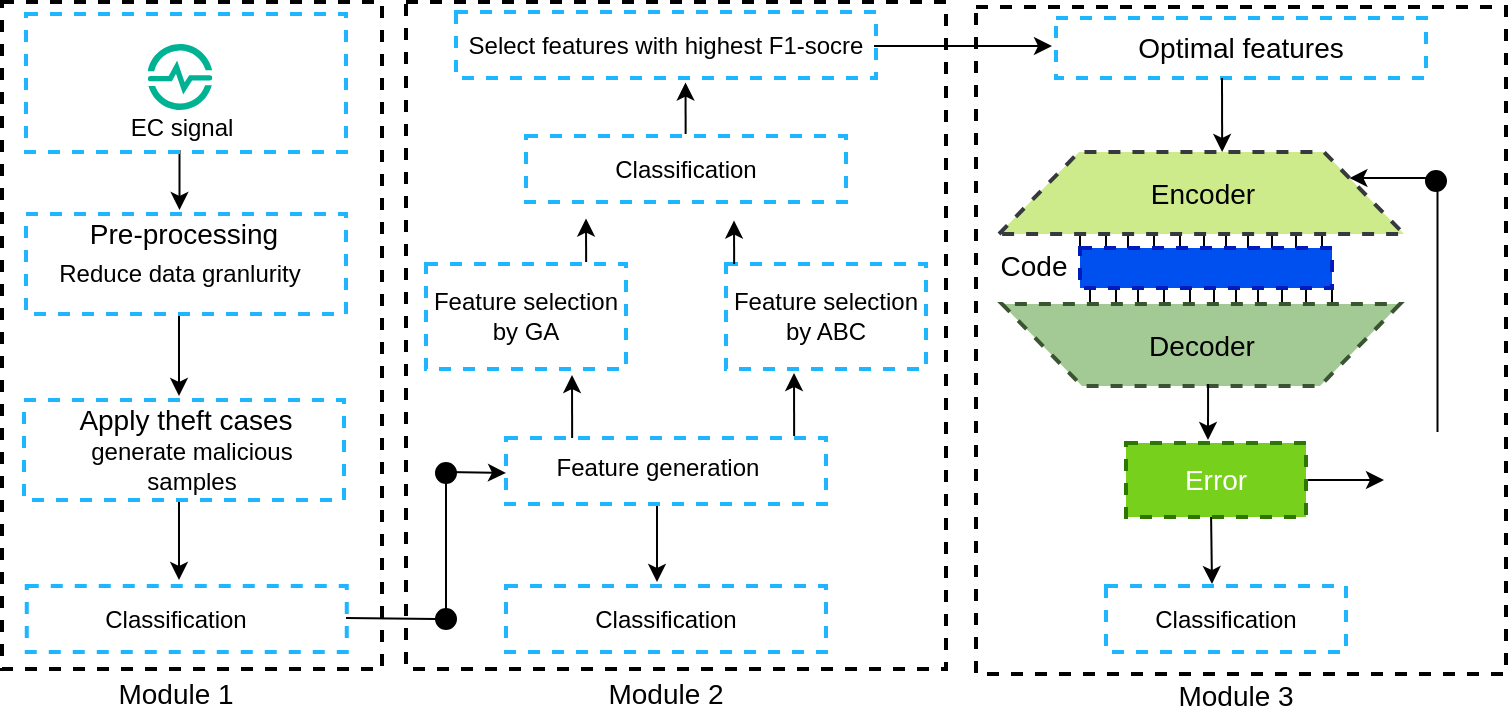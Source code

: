 <mxfile version="14.7.2" type="github">
  <diagram id="WFFXcrMp-PiCFahsQSqo" name="Page-1">
    <mxGraphModel dx="1718" dy="482" grid="1" gridSize="10" guides="1" tooltips="1" connect="1" arrows="1" fold="1" page="1" pageScale="1" pageWidth="850" pageHeight="1100" math="1" shadow="0">
      <root>
        <mxCell id="0" />
        <mxCell id="1" parent="0" />
        <mxCell id="zxuzrYDHCOBBWx1caKwt-47" value="" style="rounded=0;whiteSpace=wrap;html=1;strokeWidth=2;fillColor=none;dashed=1;" vertex="1" parent="1">
          <mxGeometry x="485" y="7.5" width="265" height="333.5" as="geometry" />
        </mxCell>
        <mxCell id="zxuzrYDHCOBBWx1caKwt-96" value="" style="group" vertex="1" connectable="0" parent="1">
          <mxGeometry x="537" y="119.016" width="121.007" height="10.984" as="geometry" />
        </mxCell>
        <mxCell id="zxuzrYDHCOBBWx1caKwt-95" value="" style="endArrow=none;html=1;entryX=0.363;entryY=0.976;entryDx=0;entryDy=0;entryPerimeter=0;" edge="1" parent="zxuzrYDHCOBBWx1caKwt-96">
          <mxGeometry width="50" height="50" relative="1" as="geometry">
            <mxPoint y="9.984" as="sourcePoint" />
            <mxPoint x="0.007" y="1.0" as="targetPoint" />
          </mxGeometry>
        </mxCell>
        <mxCell id="zxuzrYDHCOBBWx1caKwt-94" value="" style="endArrow=none;html=1;entryX=0.363;entryY=0.976;entryDx=0;entryDy=0;entryPerimeter=0;" edge="1" parent="zxuzrYDHCOBBWx1caKwt-96">
          <mxGeometry width="50" height="50" relative="1" as="geometry">
            <mxPoint x="13" y="9.984" as="sourcePoint" />
            <mxPoint x="13.007" y="1.0" as="targetPoint" />
          </mxGeometry>
        </mxCell>
        <mxCell id="zxuzrYDHCOBBWx1caKwt-93" value="" style="endArrow=none;html=1;entryX=0.363;entryY=0.976;entryDx=0;entryDy=0;entryPerimeter=0;" edge="1" parent="zxuzrYDHCOBBWx1caKwt-96">
          <mxGeometry width="50" height="50" relative="1" as="geometry">
            <mxPoint x="24" y="9.984" as="sourcePoint" />
            <mxPoint x="24.007" y="1.0" as="targetPoint" />
          </mxGeometry>
        </mxCell>
        <mxCell id="zxuzrYDHCOBBWx1caKwt-92" value="" style="endArrow=none;html=1;entryX=0.363;entryY=0.976;entryDx=0;entryDy=0;entryPerimeter=0;" edge="1" parent="zxuzrYDHCOBBWx1caKwt-96">
          <mxGeometry width="50" height="50" relative="1" as="geometry">
            <mxPoint x="121" y="10.984" as="sourcePoint" />
            <mxPoint x="121.007" y="2.0" as="targetPoint" />
          </mxGeometry>
        </mxCell>
        <mxCell id="zxuzrYDHCOBBWx1caKwt-91" value="" style="endArrow=none;html=1;entryX=0.363;entryY=0.976;entryDx=0;entryDy=0;entryPerimeter=0;" edge="1" parent="zxuzrYDHCOBBWx1caKwt-96">
          <mxGeometry width="50" height="50" relative="1" as="geometry">
            <mxPoint x="108" y="10.984" as="sourcePoint" />
            <mxPoint x="108.007" y="2.0" as="targetPoint" />
          </mxGeometry>
        </mxCell>
        <mxCell id="zxuzrYDHCOBBWx1caKwt-90" value="" style="endArrow=none;html=1;entryX=0.363;entryY=0.976;entryDx=0;entryDy=0;entryPerimeter=0;" edge="1" parent="zxuzrYDHCOBBWx1caKwt-96">
          <mxGeometry width="50" height="50" relative="1" as="geometry">
            <mxPoint x="96" y="9.984" as="sourcePoint" />
            <mxPoint x="96.007" y="1.0" as="targetPoint" />
          </mxGeometry>
        </mxCell>
        <mxCell id="zxuzrYDHCOBBWx1caKwt-89" value="" style="endArrow=none;html=1;entryX=0.363;entryY=0.976;entryDx=0;entryDy=0;entryPerimeter=0;" edge="1" parent="zxuzrYDHCOBBWx1caKwt-96">
          <mxGeometry width="50" height="50" relative="1" as="geometry">
            <mxPoint x="84" y="9.984" as="sourcePoint" />
            <mxPoint x="84.007" y="1.0" as="targetPoint" />
          </mxGeometry>
        </mxCell>
        <mxCell id="zxuzrYDHCOBBWx1caKwt-88" value="" style="endArrow=none;html=1;entryX=0.363;entryY=0.976;entryDx=0;entryDy=0;entryPerimeter=0;" edge="1" parent="zxuzrYDHCOBBWx1caKwt-96">
          <mxGeometry width="50" height="50" relative="1" as="geometry">
            <mxPoint x="73" y="9.984" as="sourcePoint" />
            <mxPoint x="73.007" y="1.0" as="targetPoint" />
          </mxGeometry>
        </mxCell>
        <mxCell id="zxuzrYDHCOBBWx1caKwt-86" value="" style="endArrow=none;html=1;entryX=0.363;entryY=0.976;entryDx=0;entryDy=0;entryPerimeter=0;" edge="1" parent="zxuzrYDHCOBBWx1caKwt-96">
          <mxGeometry width="50" height="50" relative="1" as="geometry">
            <mxPoint x="62" y="9.984" as="sourcePoint" />
            <mxPoint x="62.007" y="1" as="targetPoint" />
          </mxGeometry>
        </mxCell>
        <mxCell id="zxuzrYDHCOBBWx1caKwt-85" value="" style="endArrow=none;html=1;entryX=0.363;entryY=0.976;entryDx=0;entryDy=0;entryPerimeter=0;" edge="1" parent="zxuzrYDHCOBBWx1caKwt-96">
          <mxGeometry width="50" height="50" relative="1" as="geometry">
            <mxPoint x="50" y="8.984" as="sourcePoint" />
            <mxPoint x="50.007" as="targetPoint" />
          </mxGeometry>
        </mxCell>
        <mxCell id="zxuzrYDHCOBBWx1caKwt-83" value="" style="endArrow=none;html=1;entryX=0.363;entryY=0.976;entryDx=0;entryDy=0;entryPerimeter=0;" edge="1" parent="zxuzrYDHCOBBWx1caKwt-96">
          <mxGeometry width="50" height="50" relative="1" as="geometry">
            <mxPoint x="37" y="9.984" as="sourcePoint" />
            <mxPoint x="37.007" y="1" as="targetPoint" />
          </mxGeometry>
        </mxCell>
        <mxCell id="zxuzrYDHCOBBWx1caKwt-97" value="" style="group" vertex="1" connectable="0" parent="1">
          <mxGeometry x="542" y="147.016" width="121.007" height="10.984" as="geometry" />
        </mxCell>
        <mxCell id="zxuzrYDHCOBBWx1caKwt-98" value="" style="endArrow=none;html=1;entryX=0.363;entryY=0.976;entryDx=0;entryDy=0;entryPerimeter=0;" edge="1" parent="zxuzrYDHCOBBWx1caKwt-97">
          <mxGeometry width="50" height="50" relative="1" as="geometry">
            <mxPoint y="9.984" as="sourcePoint" />
            <mxPoint x="0.007" y="1.0" as="targetPoint" />
          </mxGeometry>
        </mxCell>
        <mxCell id="zxuzrYDHCOBBWx1caKwt-99" value="" style="endArrow=none;html=1;entryX=0.363;entryY=0.976;entryDx=0;entryDy=0;entryPerimeter=0;" edge="1" parent="zxuzrYDHCOBBWx1caKwt-97">
          <mxGeometry width="50" height="50" relative="1" as="geometry">
            <mxPoint x="13" y="9.984" as="sourcePoint" />
            <mxPoint x="13.007" y="1.0" as="targetPoint" />
          </mxGeometry>
        </mxCell>
        <mxCell id="zxuzrYDHCOBBWx1caKwt-100" value="" style="endArrow=none;html=1;entryX=0.363;entryY=0.976;entryDx=0;entryDy=0;entryPerimeter=0;" edge="1" parent="zxuzrYDHCOBBWx1caKwt-97">
          <mxGeometry width="50" height="50" relative="1" as="geometry">
            <mxPoint x="24" y="9.984" as="sourcePoint" />
            <mxPoint x="24.007" y="1.0" as="targetPoint" />
          </mxGeometry>
        </mxCell>
        <mxCell id="zxuzrYDHCOBBWx1caKwt-101" value="" style="endArrow=none;html=1;entryX=0.363;entryY=0.976;entryDx=0;entryDy=0;entryPerimeter=0;" edge="1" parent="zxuzrYDHCOBBWx1caKwt-97">
          <mxGeometry width="50" height="50" relative="1" as="geometry">
            <mxPoint x="121" y="10.984" as="sourcePoint" />
            <mxPoint x="121.007" y="2.0" as="targetPoint" />
          </mxGeometry>
        </mxCell>
        <mxCell id="zxuzrYDHCOBBWx1caKwt-102" value="" style="endArrow=none;html=1;entryX=0.363;entryY=0.976;entryDx=0;entryDy=0;entryPerimeter=0;" edge="1" parent="zxuzrYDHCOBBWx1caKwt-97">
          <mxGeometry width="50" height="50" relative="1" as="geometry">
            <mxPoint x="108" y="10.984" as="sourcePoint" />
            <mxPoint x="108.007" y="2.0" as="targetPoint" />
          </mxGeometry>
        </mxCell>
        <mxCell id="zxuzrYDHCOBBWx1caKwt-103" value="" style="endArrow=none;html=1;entryX=0.363;entryY=0.976;entryDx=0;entryDy=0;entryPerimeter=0;" edge="1" parent="zxuzrYDHCOBBWx1caKwt-97">
          <mxGeometry width="50" height="50" relative="1" as="geometry">
            <mxPoint x="96" y="9.984" as="sourcePoint" />
            <mxPoint x="96.007" y="1.0" as="targetPoint" />
          </mxGeometry>
        </mxCell>
        <mxCell id="zxuzrYDHCOBBWx1caKwt-104" value="" style="endArrow=none;html=1;entryX=0.363;entryY=0.976;entryDx=0;entryDy=0;entryPerimeter=0;" edge="1" parent="zxuzrYDHCOBBWx1caKwt-97">
          <mxGeometry width="50" height="50" relative="1" as="geometry">
            <mxPoint x="84" y="9.984" as="sourcePoint" />
            <mxPoint x="84.007" y="1.0" as="targetPoint" />
          </mxGeometry>
        </mxCell>
        <mxCell id="zxuzrYDHCOBBWx1caKwt-105" value="" style="endArrow=none;html=1;entryX=0.363;entryY=0.976;entryDx=0;entryDy=0;entryPerimeter=0;" edge="1" parent="zxuzrYDHCOBBWx1caKwt-97">
          <mxGeometry width="50" height="50" relative="1" as="geometry">
            <mxPoint x="73" y="9.984" as="sourcePoint" />
            <mxPoint x="73.007" y="1.0" as="targetPoint" />
          </mxGeometry>
        </mxCell>
        <mxCell id="zxuzrYDHCOBBWx1caKwt-106" value="" style="endArrow=none;html=1;entryX=0.363;entryY=0.976;entryDx=0;entryDy=0;entryPerimeter=0;" edge="1" parent="zxuzrYDHCOBBWx1caKwt-97">
          <mxGeometry width="50" height="50" relative="1" as="geometry">
            <mxPoint x="62" y="9.984" as="sourcePoint" />
            <mxPoint x="62.007" y="1" as="targetPoint" />
          </mxGeometry>
        </mxCell>
        <mxCell id="zxuzrYDHCOBBWx1caKwt-107" value="" style="endArrow=none;html=1;entryX=0.363;entryY=0.976;entryDx=0;entryDy=0;entryPerimeter=0;" edge="1" parent="zxuzrYDHCOBBWx1caKwt-97">
          <mxGeometry width="50" height="50" relative="1" as="geometry">
            <mxPoint x="50" y="8.984" as="sourcePoint" />
            <mxPoint x="50.007" as="targetPoint" />
          </mxGeometry>
        </mxCell>
        <mxCell id="zxuzrYDHCOBBWx1caKwt-108" value="" style="endArrow=none;html=1;entryX=0.363;entryY=0.976;entryDx=0;entryDy=0;entryPerimeter=0;" edge="1" parent="zxuzrYDHCOBBWx1caKwt-97">
          <mxGeometry width="50" height="50" relative="1" as="geometry">
            <mxPoint x="37" y="9.984" as="sourcePoint" />
            <mxPoint x="37.007" y="1" as="targetPoint" />
          </mxGeometry>
        </mxCell>
        <mxCell id="zxuzrYDHCOBBWx1caKwt-79" value="" style="endArrow=classic;html=1;exitX=0.437;exitY=-0.146;exitDx=0;exitDy=0;exitPerimeter=0;entryX=0.5;entryY=0;entryDx=0;entryDy=0;" edge="1" parent="1">
          <mxGeometry width="50" height="50" relative="1" as="geometry">
            <mxPoint x="602.537" y="261.496" as="sourcePoint" />
            <mxPoint x="603" y="296" as="targetPoint" />
          </mxGeometry>
        </mxCell>
        <mxCell id="zxuzrYDHCOBBWx1caKwt-71" value="" style="endArrow=classic;html=1;" edge="1" parent="1">
          <mxGeometry width="50" height="50" relative="1" as="geometry">
            <mxPoint x="647" y="244" as="sourcePoint" />
            <mxPoint x="689" y="244" as="targetPoint" />
          </mxGeometry>
        </mxCell>
        <mxCell id="zxuzrYDHCOBBWx1caKwt-49" value="" style="rounded=0;whiteSpace=wrap;html=1;strokeWidth=2;fillColor=none;dashed=1;" vertex="1" parent="1">
          <mxGeometry x="-2" y="5" width="190" height="333.5" as="geometry" />
        </mxCell>
        <mxCell id="zxuzrYDHCOBBWx1caKwt-5" value="" style="endArrow=classic;html=1;" edge="1" parent="1">
          <mxGeometry width="50" height="50" relative="1" as="geometry">
            <mxPoint x="86.75" y="79" as="sourcePoint" />
            <mxPoint x="86.75" y="109" as="targetPoint" />
          </mxGeometry>
        </mxCell>
        <mxCell id="zxuzrYDHCOBBWx1caKwt-48" value="" style="rounded=0;whiteSpace=wrap;html=1;strokeWidth=2;fillColor=none;dashed=1;" vertex="1" parent="1">
          <mxGeometry x="200" y="5" width="270" height="333.5" as="geometry" />
        </mxCell>
        <mxCell id="zxuzrYDHCOBBWx1caKwt-40" value="" style="endArrow=classic;html=1;exitX=0.138;exitY=-0.091;exitDx=0;exitDy=0;exitPerimeter=0;" edge="1" parent="1">
          <mxGeometry width="50" height="50" relative="1" as="geometry">
            <mxPoint x="339.83" y="71" as="sourcePoint" />
            <mxPoint x="339.75" y="45.25" as="targetPoint" />
          </mxGeometry>
        </mxCell>
        <mxCell id="zxuzrYDHCOBBWx1caKwt-38" value="" style="endArrow=classic;html=1;exitX=0.138;exitY=-0.091;exitDx=0;exitDy=0;exitPerimeter=0;" edge="1" parent="1">
          <mxGeometry width="50" height="50" relative="1" as="geometry">
            <mxPoint x="290.08" y="135" as="sourcePoint" />
            <mxPoint x="290" y="113.25" as="targetPoint" />
          </mxGeometry>
        </mxCell>
        <mxCell id="zxuzrYDHCOBBWx1caKwt-34" value="" style="endArrow=classic;html=1;exitX=0.138;exitY=-0.091;exitDx=0;exitDy=0;exitPerimeter=0;" edge="1" parent="1">
          <mxGeometry width="50" height="50" relative="1" as="geometry">
            <mxPoint x="394.08" y="222" as="sourcePoint" />
            <mxPoint x="394" y="190.5" as="targetPoint" />
          </mxGeometry>
        </mxCell>
        <mxCell id="zxuzrYDHCOBBWx1caKwt-10" value="" style="endArrow=classic;html=1;" edge="1" parent="1">
          <mxGeometry width="50" height="50" relative="1" as="geometry">
            <mxPoint x="86.5" y="160" as="sourcePoint" />
            <mxPoint x="86.5" y="202" as="targetPoint" />
          </mxGeometry>
        </mxCell>
        <mxCell id="zxuzrYDHCOBBWx1caKwt-14" value="" style="endArrow=classic;html=1;" edge="1" parent="1">
          <mxGeometry width="50" height="50" relative="1" as="geometry">
            <mxPoint x="86.5" y="254" as="sourcePoint" />
            <mxPoint x="86.5" y="294" as="targetPoint" />
          </mxGeometry>
        </mxCell>
        <mxCell id="zxuzrYDHCOBBWx1caKwt-29" value="" style="endArrow=classic;html=1;" edge="1" parent="1">
          <mxGeometry width="50" height="50" relative="1" as="geometry">
            <mxPoint x="325.5" y="255" as="sourcePoint" />
            <mxPoint x="325.5" y="295" as="targetPoint" />
          </mxGeometry>
        </mxCell>
        <mxCell id="zxuzrYDHCOBBWx1caKwt-2" value="" style="rounded=0;whiteSpace=wrap;html=1;dashed=1;strokeWidth=2;fillColor=none;strokeColor=#1EB6FF;" vertex="1" parent="1">
          <mxGeometry x="10" y="11" width="160" height="69" as="geometry" />
        </mxCell>
        <mxCell id="zxuzrYDHCOBBWx1caKwt-3" value="EC signal" style="text;html=1;strokeColor=none;fillColor=none;align=center;verticalAlign=middle;whiteSpace=wrap;rounded=0;dashed=1;" vertex="1" parent="1">
          <mxGeometry x="53" y="58" width="70" height="20" as="geometry" />
        </mxCell>
        <mxCell id="zxuzrYDHCOBBWx1caKwt-6" value="" style="rounded=0;whiteSpace=wrap;html=1;dashed=1;strokeWidth=2;fillColor=none;strokeColor=#1EB6FF;" vertex="1" parent="1">
          <mxGeometry x="10" y="111" width="160" height="50" as="geometry" />
        </mxCell>
        <mxCell id="zxuzrYDHCOBBWx1caKwt-7" value="&lt;font style=&quot;font-size: 14px&quot;&gt;Pre-processing&lt;/font&gt;" style="text;html=1;strokeColor=none;fillColor=none;align=center;verticalAlign=middle;whiteSpace=wrap;rounded=0;dashed=1;" vertex="1" parent="1">
          <mxGeometry x="36.5" y="111" width="103.5" height="20" as="geometry" />
        </mxCell>
        <mxCell id="zxuzrYDHCOBBWx1caKwt-8" value="Reduce data granlurity" style="text;html=1;strokeColor=none;fillColor=none;align=center;verticalAlign=middle;whiteSpace=wrap;rounded=0;dashed=1;" vertex="1" parent="1">
          <mxGeometry x="22" y="131" width="130" height="20" as="geometry" />
        </mxCell>
        <mxCell id="zxuzrYDHCOBBWx1caKwt-9" value="" style="rounded=0;whiteSpace=wrap;html=1;dashed=1;strokeWidth=2;fillColor=none;strokeColor=#1EB6FF;" vertex="1" parent="1">
          <mxGeometry x="9" y="204" width="160" height="50" as="geometry" />
        </mxCell>
        <mxCell id="zxuzrYDHCOBBWx1caKwt-11" value="&lt;font style=&quot;font-size: 14px&quot;&gt;Apply theft cases&lt;/font&gt;" style="text;html=1;strokeColor=none;fillColor=none;align=center;verticalAlign=middle;whiteSpace=wrap;rounded=0;dashed=1;" vertex="1" parent="1">
          <mxGeometry x="32.5" y="204" width="113.5" height="20" as="geometry" />
        </mxCell>
        <mxCell id="zxuzrYDHCOBBWx1caKwt-12" value="generate malicious samples" style="text;html=1;strokeColor=none;fillColor=none;align=center;verticalAlign=middle;whiteSpace=wrap;rounded=0;dashed=1;" vertex="1" parent="1">
          <mxGeometry x="36.5" y="227" width="111.75" height="20" as="geometry" />
        </mxCell>
        <mxCell id="zxuzrYDHCOBBWx1caKwt-13" value="" style="rounded=0;whiteSpace=wrap;html=1;dashed=1;strokeWidth=2;fillColor=none;strokeColor=#1EB6FF;" vertex="1" parent="1">
          <mxGeometry x="10.38" y="297" width="160" height="33" as="geometry" />
        </mxCell>
        <mxCell id="zxuzrYDHCOBBWx1caKwt-15" value="Classification" style="text;html=1;strokeColor=none;fillColor=none;align=center;verticalAlign=middle;whiteSpace=wrap;rounded=0;dashed=1;" vertex="1" parent="1">
          <mxGeometry x="45" y="303.5" width="80" height="20" as="geometry" />
        </mxCell>
        <mxCell id="zxuzrYDHCOBBWx1caKwt-16" value="" style="rounded=0;whiteSpace=wrap;html=1;dashed=1;strokeWidth=2;fillColor=none;strokeColor=#1EB6FF;" vertex="1" parent="1">
          <mxGeometry x="250" y="297" width="160" height="33" as="geometry" />
        </mxCell>
        <mxCell id="zxuzrYDHCOBBWx1caKwt-17" value="" style="rounded=0;whiteSpace=wrap;html=1;dashed=1;strokeWidth=2;fillColor=none;strokeColor=#1EB6FF;" vertex="1" parent="1">
          <mxGeometry x="250" y="223" width="160" height="33" as="geometry" />
        </mxCell>
        <mxCell id="zxuzrYDHCOBBWx1caKwt-18" value="Classification" style="text;html=1;strokeColor=none;fillColor=none;align=center;verticalAlign=middle;whiteSpace=wrap;rounded=0;dashed=1;" vertex="1" parent="1">
          <mxGeometry x="290" y="303.5" width="80" height="20" as="geometry" />
        </mxCell>
        <mxCell id="zxuzrYDHCOBBWx1caKwt-19" value="Feature generation" style="text;html=1;strokeColor=none;fillColor=none;align=center;verticalAlign=middle;whiteSpace=wrap;rounded=0;dashed=1;" vertex="1" parent="1">
          <mxGeometry x="271" y="227.5" width="110" height="20" as="geometry" />
        </mxCell>
        <mxCell id="zxuzrYDHCOBBWx1caKwt-22" value="" style="endArrow=none;html=1;exitX=0.998;exitY=0.394;exitDx=0;exitDy=0;exitPerimeter=0;startArrow=none;" edge="1" parent="1" source="zxuzrYDHCOBBWx1caKwt-24">
          <mxGeometry width="50" height="50" relative="1" as="geometry">
            <mxPoint x="170.06" y="312.002" as="sourcePoint" />
            <mxPoint x="220" y="312" as="targetPoint" />
          </mxGeometry>
        </mxCell>
        <mxCell id="zxuzrYDHCOBBWx1caKwt-23" value="" style="endArrow=none;html=1;" edge="1" parent="1">
          <mxGeometry width="50" height="50" relative="1" as="geometry">
            <mxPoint x="220" y="313" as="sourcePoint" />
            <mxPoint x="220" y="239" as="targetPoint" />
          </mxGeometry>
        </mxCell>
        <mxCell id="zxuzrYDHCOBBWx1caKwt-24" value="" style="ellipse;whiteSpace=wrap;html=1;aspect=fixed;strokeWidth=1;fillColor=#000000;" vertex="1" parent="1">
          <mxGeometry x="215" y="308.5" width="10" height="10" as="geometry" />
        </mxCell>
        <mxCell id="zxuzrYDHCOBBWx1caKwt-26" value="" style="endArrow=none;html=1;" edge="1" parent="1" target="zxuzrYDHCOBBWx1caKwt-24">
          <mxGeometry width="50" height="50" relative="1" as="geometry">
            <mxPoint x="170" y="313" as="sourcePoint" />
            <mxPoint x="220" y="312" as="targetPoint" />
          </mxGeometry>
        </mxCell>
        <mxCell id="zxuzrYDHCOBBWx1caKwt-27" value="" style="endArrow=classic;html=1;endFill=1;" edge="1" parent="1">
          <mxGeometry width="50" height="50" relative="1" as="geometry">
            <mxPoint x="220" y="240" as="sourcePoint" />
            <mxPoint x="250.0" y="240.45" as="targetPoint" />
          </mxGeometry>
        </mxCell>
        <mxCell id="zxuzrYDHCOBBWx1caKwt-28" value="" style="ellipse;whiteSpace=wrap;html=1;aspect=fixed;strokeWidth=1;fillColor=#000000;" vertex="1" parent="1">
          <mxGeometry x="215" y="235.5" width="10" height="10" as="geometry" />
        </mxCell>
        <mxCell id="zxuzrYDHCOBBWx1caKwt-30" value="Feature selection by GA" style="rounded=0;whiteSpace=wrap;html=1;dashed=1;strokeWidth=2;fillColor=none;strokeColor=#1EB6FF;" vertex="1" parent="1">
          <mxGeometry x="210" y="136" width="100" height="52.5" as="geometry" />
        </mxCell>
        <mxCell id="zxuzrYDHCOBBWx1caKwt-31" value="Feature selection by ABC" style="rounded=0;whiteSpace=wrap;html=1;dashed=1;strokeWidth=2;fillColor=none;strokeColor=#1EB6FF;" vertex="1" parent="1">
          <mxGeometry x="360" y="136" width="100" height="52.5" as="geometry" />
        </mxCell>
        <mxCell id="zxuzrYDHCOBBWx1caKwt-35" value="Select features with highest F1-socre" style="rounded=0;whiteSpace=wrap;html=1;dashed=1;strokeWidth=2;fillColor=none;strokeColor=#1EB6FF;" vertex="1" parent="1">
          <mxGeometry x="225" y="10" width="210" height="33" as="geometry" />
        </mxCell>
        <mxCell id="zxuzrYDHCOBBWx1caKwt-36" value="" style="endArrow=classic;html=1;exitX=0.138;exitY=-0.091;exitDx=0;exitDy=0;exitPerimeter=0;" edge="1" parent="1">
          <mxGeometry width="50" height="50" relative="1" as="geometry">
            <mxPoint x="283.08" y="223" as="sourcePoint" />
            <mxPoint x="283" y="191.5" as="targetPoint" />
          </mxGeometry>
        </mxCell>
        <mxCell id="zxuzrYDHCOBBWx1caKwt-37" value="Classification" style="rounded=0;whiteSpace=wrap;html=1;dashed=1;strokeWidth=2;fillColor=none;strokeColor=#1EB6FF;" vertex="1" parent="1">
          <mxGeometry x="260" y="72" width="160" height="33" as="geometry" />
        </mxCell>
        <mxCell id="zxuzrYDHCOBBWx1caKwt-39" value="" style="endArrow=classic;html=1;exitX=0.138;exitY=-0.091;exitDx=0;exitDy=0;exitPerimeter=0;" edge="1" parent="1">
          <mxGeometry width="50" height="50" relative="1" as="geometry">
            <mxPoint x="364.08" y="136" as="sourcePoint" />
            <mxPoint x="364" y="114.25" as="targetPoint" />
          </mxGeometry>
        </mxCell>
        <mxCell id="zxuzrYDHCOBBWx1caKwt-41" value="&lt;span style=&quot;font-size: 14px&quot;&gt;Optimal features&lt;/span&gt;" style="rounded=0;whiteSpace=wrap;html=1;dashed=1;strokeWidth=2;fillColor=none;strokeColor=#1EB6FF;" vertex="1" parent="1">
          <mxGeometry x="525" y="13" width="185" height="30" as="geometry" />
        </mxCell>
        <mxCell id="zxuzrYDHCOBBWx1caKwt-43" value="Classification" style="rounded=0;whiteSpace=wrap;html=1;dashed=1;strokeWidth=2;fillColor=none;strokeColor=#1EB6FF;" vertex="1" parent="1">
          <mxGeometry x="550" y="297" width="120" height="33" as="geometry" />
        </mxCell>
        <mxCell id="zxuzrYDHCOBBWx1caKwt-46" value="" style="endArrow=classic;html=1;exitX=1;exitY=0.5;exitDx=0;exitDy=0;entryX=0;entryY=0.5;entryDx=0;entryDy=0;" edge="1" parent="1">
          <mxGeometry width="50" height="50" relative="1" as="geometry">
            <mxPoint x="434" y="27" as="sourcePoint" />
            <mxPoint x="523" y="27" as="targetPoint" />
          </mxGeometry>
        </mxCell>
        <mxCell id="zxuzrYDHCOBBWx1caKwt-52" value="&lt;font style=&quot;font-size: 14px&quot;&gt;Module 1&lt;/font&gt;" style="text;html=1;strokeColor=none;fillColor=none;align=center;verticalAlign=middle;whiteSpace=wrap;rounded=0;dashed=1;" vertex="1" parent="1">
          <mxGeometry x="45" y="341" width="80" height="20" as="geometry" />
        </mxCell>
        <mxCell id="zxuzrYDHCOBBWx1caKwt-53" value="&lt;font style=&quot;font-size: 14px&quot;&gt;Module 2&lt;/font&gt;" style="text;html=1;strokeColor=none;fillColor=none;align=center;verticalAlign=middle;whiteSpace=wrap;rounded=0;dashed=1;" vertex="1" parent="1">
          <mxGeometry x="290" y="341" width="80" height="19" as="geometry" />
        </mxCell>
        <mxCell id="zxuzrYDHCOBBWx1caKwt-54" value="&lt;font style=&quot;font-size: 14px&quot;&gt;Module 3&lt;/font&gt;" style="text;html=1;strokeColor=none;fillColor=none;align=center;verticalAlign=middle;whiteSpace=wrap;rounded=0;dashed=1;" vertex="1" parent="1">
          <mxGeometry x="575" y="342" width="80" height="19" as="geometry" />
        </mxCell>
        <mxCell id="zxuzrYDHCOBBWx1caKwt-58" value="" style="aspect=fixed;html=1;points=[];align=center;image;fontSize=12;image=img/lib/mscae/Time_Series_Insights_environments.svg;dashed=1;strokeColor=#000000;strokeWidth=2;fillColor=#000000;" vertex="1" parent="1">
          <mxGeometry x="70.83" y="26" width="32.34" height="33" as="geometry" />
        </mxCell>
        <mxCell id="zxuzrYDHCOBBWx1caKwt-59" value="&lt;font style=&quot;font-size: 14px&quot;&gt;Encoder&lt;/font&gt;" style="shape=trapezoid;perimeter=trapezoidPerimeter;whiteSpace=wrap;html=1;fixedSize=1;dashed=1;strokeColor=#36393d;strokeWidth=2;size=40;fillColor=#cdeb8b;" vertex="1" parent="1">
          <mxGeometry x="496.5" y="80" width="202.5" height="41" as="geometry" />
        </mxCell>
        <mxCell id="zxuzrYDHCOBBWx1caKwt-60" value="" style="shape=trapezoid;perimeter=trapezoidPerimeter;whiteSpace=wrap;html=1;fixedSize=1;dashed=1;strokeWidth=2;size=40;rotation=-180;fontColor=#ffffff;strokeColor=#3A5431;fillColor=#A3C995;" vertex="1" parent="1">
          <mxGeometry x="498" y="156" width="199" height="41" as="geometry" />
        </mxCell>
        <mxCell id="zxuzrYDHCOBBWx1caKwt-62" value="" style="rounded=0;whiteSpace=wrap;html=1;dashed=1;strokeColor=#001DBC;strokeWidth=2;fillColor=#0050ef;fontColor=#ffffff;" vertex="1" parent="1">
          <mxGeometry x="537" y="128" width="126" height="20" as="geometry" />
        </mxCell>
        <mxCell id="zxuzrYDHCOBBWx1caKwt-63" value="&lt;font style=&quot;font-size: 14px&quot;&gt;Decoder&lt;/font&gt;" style="text;html=1;strokeColor=none;fillColor=none;align=center;verticalAlign=middle;whiteSpace=wrap;rounded=0;dashed=1;" vertex="1" parent="1">
          <mxGeometry x="577.75" y="166.5" width="40" height="20" as="geometry" />
        </mxCell>
        <mxCell id="zxuzrYDHCOBBWx1caKwt-66" value="" style="shape=image;html=1;verticalAlign=top;verticalLabelPosition=bottom;labelBackgroundColor=#ffffff;imageAspect=0;aspect=fixed;image=https://cdn3.iconfinder.com/data/icons/tiny-line/48/Line_ui_icons_Svg-11-128.png;dashed=1;strokeColor=#000000;strokeWidth=2;fillColor=#1EB6FF;" vertex="1" parent="1">
          <mxGeometry x="685" y="213.25" width="56.5" height="56.5" as="geometry" />
        </mxCell>
        <mxCell id="zxuzrYDHCOBBWx1caKwt-69" value="" style="endArrow=classic;html=1;exitX=0.437;exitY=-0.146;exitDx=0;exitDy=0;exitPerimeter=0;" edge="1" parent="1">
          <mxGeometry width="50" height="50" relative="1" as="geometry">
            <mxPoint x="601.037" y="195.986" as="sourcePoint" />
            <mxPoint x="601" y="224" as="targetPoint" />
          </mxGeometry>
        </mxCell>
        <mxCell id="zxuzrYDHCOBBWx1caKwt-70" value="&lt;font style=&quot;font-size: 14px&quot;&gt;Error&lt;/font&gt;" style="rounded=0;whiteSpace=wrap;html=1;dashed=1;strokeColor=#2D7600;strokeWidth=2;fontColor=#ffffff;fillColor=#77D11C;" vertex="1" parent="1">
          <mxGeometry x="560" y="225.5" width="90" height="37" as="geometry" />
        </mxCell>
        <mxCell id="zxuzrYDHCOBBWx1caKwt-74" value="" style="endArrow=none;html=1;" edge="1" parent="1">
          <mxGeometry width="50" height="50" relative="1" as="geometry">
            <mxPoint x="715.75" y="220" as="sourcePoint" />
            <mxPoint x="715.75" y="93" as="targetPoint" />
          </mxGeometry>
        </mxCell>
        <mxCell id="zxuzrYDHCOBBWx1caKwt-75" value="" style="endArrow=classic;html=1;entryX=1;entryY=0.25;entryDx=0;entryDy=0;" edge="1" parent="1" target="zxuzrYDHCOBBWx1caKwt-59">
          <mxGeometry width="50" height="50" relative="1" as="geometry">
            <mxPoint x="717" y="93" as="sourcePoint" />
            <mxPoint x="770" y="50" as="targetPoint" />
          </mxGeometry>
        </mxCell>
        <mxCell id="zxuzrYDHCOBBWx1caKwt-76" value="" style="ellipse;whiteSpace=wrap;html=1;aspect=fixed;strokeWidth=1;fillColor=#000000;" vertex="1" parent="1">
          <mxGeometry x="710" y="89.5" width="10" height="10" as="geometry" />
        </mxCell>
        <mxCell id="zxuzrYDHCOBBWx1caKwt-81" value="&lt;font style=&quot;font-size: 14px&quot;&gt;Code&lt;/font&gt;" style="text;html=1;strokeColor=none;fillColor=none;align=center;verticalAlign=middle;whiteSpace=wrap;rounded=0;dashed=1;" vertex="1" parent="1">
          <mxGeometry x="494" y="127" width="40" height="20" as="geometry" />
        </mxCell>
        <mxCell id="zxuzrYDHCOBBWx1caKwt-109" value="" style="endArrow=classic;html=1;exitX=1;exitY=0.5;exitDx=0;exitDy=0;entryX=0.551;entryY=-0.122;entryDx=0;entryDy=0;entryPerimeter=0;" edge="1" parent="1">
          <mxGeometry width="50" height="50" relative="1" as="geometry">
            <mxPoint x="608" y="43" as="sourcePoint" />
            <mxPoint x="608.077" y="79.998" as="targetPoint" />
          </mxGeometry>
        </mxCell>
      </root>
    </mxGraphModel>
  </diagram>
</mxfile>
